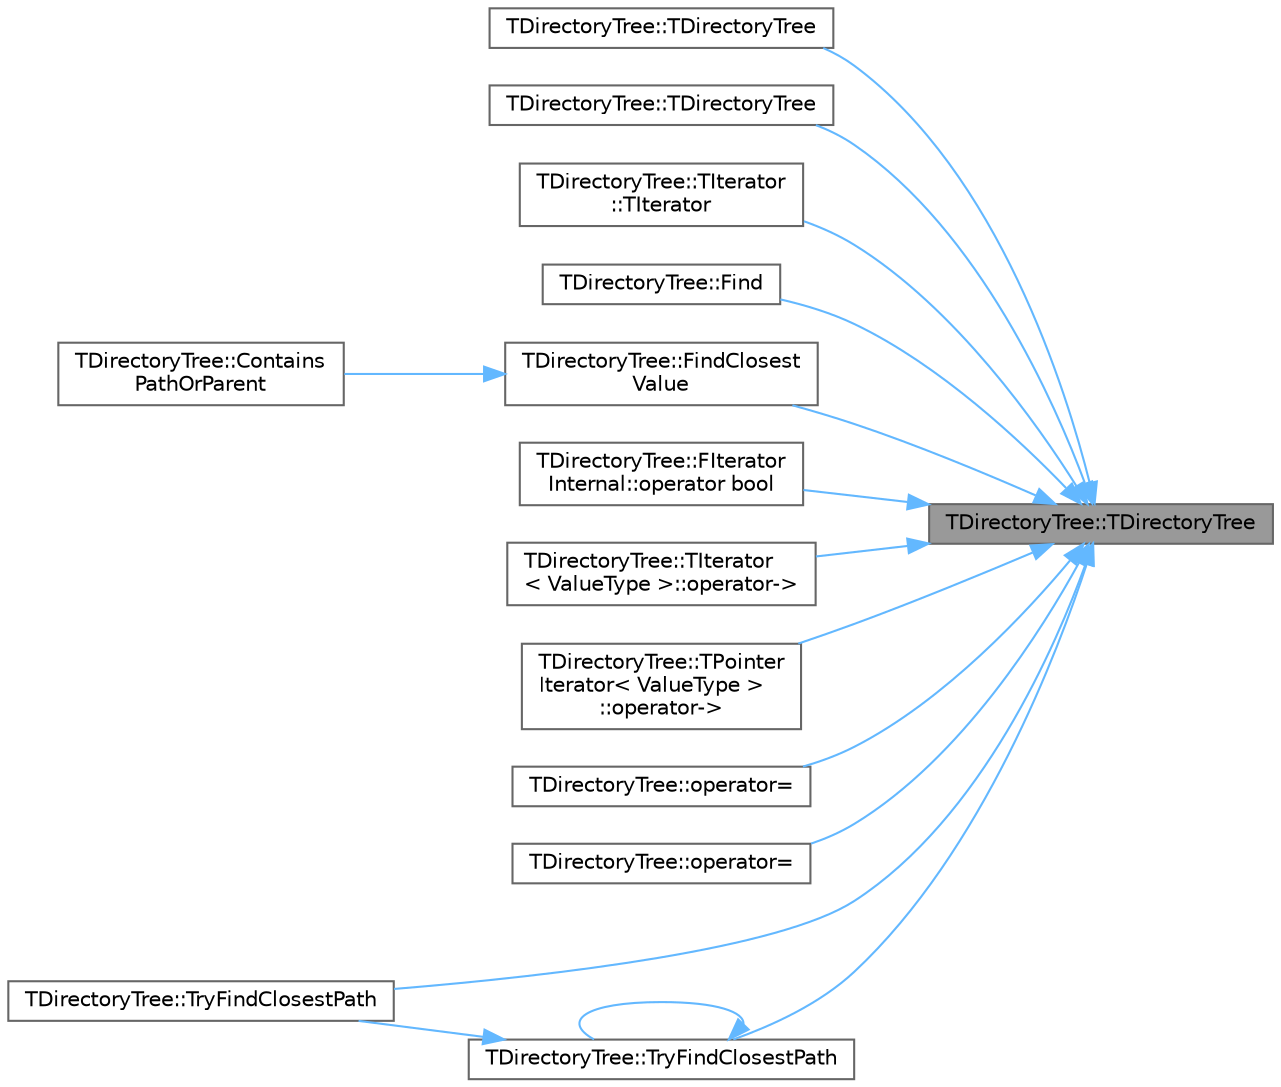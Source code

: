 digraph "TDirectoryTree::TDirectoryTree"
{
 // INTERACTIVE_SVG=YES
 // LATEX_PDF_SIZE
  bgcolor="transparent";
  edge [fontname=Helvetica,fontsize=10,labelfontname=Helvetica,labelfontsize=10];
  node [fontname=Helvetica,fontsize=10,shape=box,height=0.2,width=0.4];
  rankdir="RL";
  Node1 [id="Node000001",label="TDirectoryTree::TDirectoryTree",height=0.2,width=0.4,color="gray40", fillcolor="grey60", style="filled", fontcolor="black",tooltip=" "];
  Node1 -> Node2 [id="edge1_Node000001_Node000002",dir="back",color="steelblue1",style="solid",tooltip=" "];
  Node2 [id="Node000002",label="TDirectoryTree::TDirectoryTree",height=0.2,width=0.4,color="grey40", fillcolor="white", style="filled",URL="$df/df1/classTDirectoryTree.html#aff4eec84d87ce5fc299f62cc8c265553",tooltip=" "];
  Node1 -> Node3 [id="edge2_Node000001_Node000003",dir="back",color="steelblue1",style="solid",tooltip=" "];
  Node3 [id="Node000003",label="TDirectoryTree::TDirectoryTree",height=0.2,width=0.4,color="grey40", fillcolor="white", style="filled",URL="$df/df1/classTDirectoryTree.html#a35e1ad829fd4f1bc6dcf8dd10dbb67cf",tooltip=" "];
  Node1 -> Node4 [id="edge3_Node000001_Node000004",dir="back",color="steelblue1",style="solid",tooltip=" "];
  Node4 [id="Node000004",label="TDirectoryTree::TIterator\l::TIterator",height=0.2,width=0.4,color="grey40", fillcolor="white", style="filled",URL="$db/dcd/structTDirectoryTree_1_1TIterator.html#a1e8a3239511da499a0ebae690445c7eb",tooltip=" "];
  Node1 -> Node5 [id="edge4_Node000001_Node000005",dir="back",color="steelblue1",style="solid",tooltip=" "];
  Node5 [id="Node000005",label="TDirectoryTree::Find",height=0.2,width=0.4,color="grey40", fillcolor="white", style="filled",URL="$df/df1/classTDirectoryTree.html#a4402709407694ad491b971c9c12bc29d",tooltip="Return a const pointer to the Value set for the given path, or null if it does not exist."];
  Node1 -> Node6 [id="edge5_Node000001_Node000006",dir="back",color="steelblue1",style="solid",tooltip=" "];
  Node6 [id="Node000006",label="TDirectoryTree::FindClosest\lValue",height=0.2,width=0.4,color="grey40", fillcolor="white", style="filled",URL="$df/df1/classTDirectoryTree.html#a42a69a1b727691000829ba6be0cd9f94",tooltip="Return a const pointer to the path's value if it exists, or to its closest parent path's value,..."];
  Node6 -> Node7 [id="edge6_Node000006_Node000007",dir="back",color="steelblue1",style="solid",tooltip=" "];
  Node7 [id="Node000007",label="TDirectoryTree::Contains\lPathOrParent",height=0.2,width=0.4,color="grey40", fillcolor="white", style="filled",URL="$df/df1/classTDirectoryTree.html#ae355ce1ef912d85fd29751dadc7c57eb",tooltip="Return whether the given path or any of its parent paths exist in the tree."];
  Node1 -> Node8 [id="edge7_Node000001_Node000008",dir="back",color="steelblue1",style="solid",tooltip=" "];
  Node8 [id="Node000008",label="TDirectoryTree::FIterator\lInternal::operator bool",height=0.2,width=0.4,color="grey40", fillcolor="white", style="filled",URL="$d7/d96/structTDirectoryTree_1_1FIteratorInternal.html#a262faba1b54adc763f2ff85a032840d1",tooltip=" "];
  Node1 -> Node9 [id="edge8_Node000001_Node000009",dir="back",color="steelblue1",style="solid",tooltip=" "];
  Node9 [id="Node000009",label="TDirectoryTree::TIterator\l\< ValueType \>::operator-\>",height=0.2,width=0.4,color="grey40", fillcolor="white", style="filled",URL="$db/dcd/structTDirectoryTree_1_1TIterator.html#a8e7430025b15dc56910dde121fb4c422",tooltip=" "];
  Node1 -> Node10 [id="edge9_Node000001_Node000010",dir="back",color="steelblue1",style="solid",tooltip=" "];
  Node10 [id="Node000010",label="TDirectoryTree::TPointer\lIterator\< ValueType \>\l::operator-\>",height=0.2,width=0.4,color="grey40", fillcolor="white", style="filled",URL="$d1/d76/structTDirectoryTree_1_1TPointerIterator.html#a7536d428c752161b9357a69005c8098b",tooltip=" "];
  Node1 -> Node11 [id="edge10_Node000001_Node000011",dir="back",color="steelblue1",style="solid",tooltip=" "];
  Node11 [id="Node000011",label="TDirectoryTree::operator=",height=0.2,width=0.4,color="grey40", fillcolor="white", style="filled",URL="$df/df1/classTDirectoryTree.html#a933e6323b0edb48a57669ccc77be0e6e",tooltip=" "];
  Node1 -> Node12 [id="edge11_Node000001_Node000012",dir="back",color="steelblue1",style="solid",tooltip=" "];
  Node12 [id="Node000012",label="TDirectoryTree::operator=",height=0.2,width=0.4,color="grey40", fillcolor="white", style="filled",URL="$df/df1/classTDirectoryTree.html#a691cd8ad606b8965471c83dc6c2b87a5",tooltip=" "];
  Node1 -> Node13 [id="edge12_Node000001_Node000013",dir="back",color="steelblue1",style="solid",tooltip=" "];
  Node13 [id="Node000013",label="TDirectoryTree::TryFindClosestPath",height=0.2,width=0.4,color="grey40", fillcolor="white", style="filled",URL="$df/df1/classTDirectoryTree.html#a0f86401b03ac9ed470f3963717d0d2b3",tooltip="Return whether the given path or any of its parent paths exist in the tree."];
  Node1 -> Node14 [id="edge13_Node000001_Node000014",dir="back",color="steelblue1",style="solid",tooltip=" "];
  Node14 [id="Node000014",label="TDirectoryTree::TryFindClosestPath",height=0.2,width=0.4,color="grey40", fillcolor="white", style="filled",URL="$df/df1/classTDirectoryTree.html#ae7701d3bfe1550b22356ca9d16a4d127",tooltip="Return whether the given path or any of its parent paths exist in the tree."];
  Node14 -> Node13 [id="edge14_Node000014_Node000013",dir="back",color="steelblue1",style="solid",tooltip=" "];
  Node14 -> Node14 [id="edge15_Node000014_Node000014",dir="back",color="steelblue1",style="solid",tooltip=" "];
}
